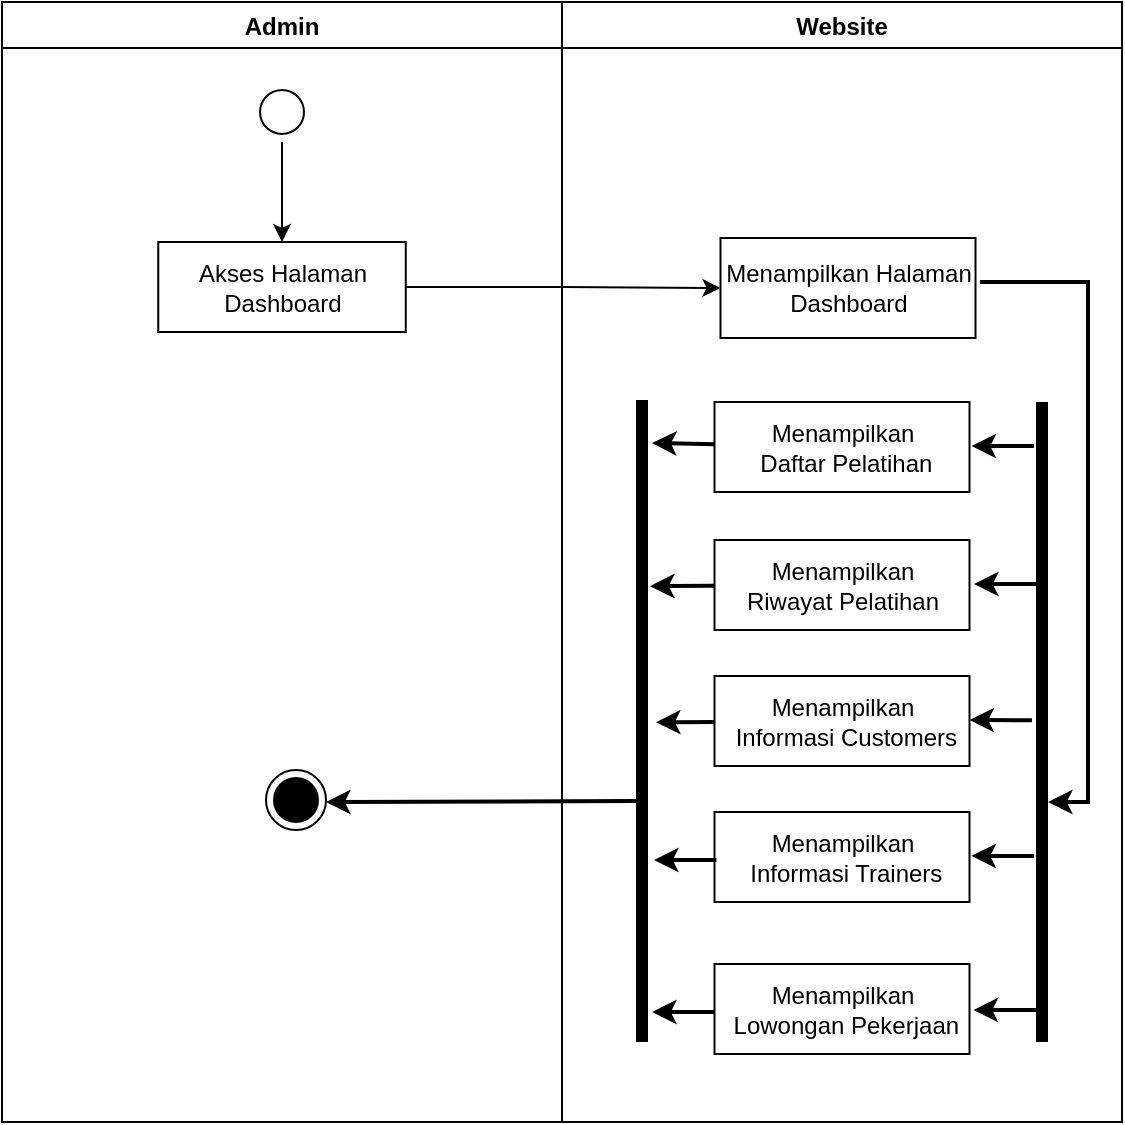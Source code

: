 <mxfile version="20.2.3" type="device"><diagram id="YwkzYxS_7js7aMM_Z7SM" name="Page-1"><mxGraphModel dx="868" dy="450" grid="1" gridSize="10" guides="1" tooltips="1" connect="1" arrows="1" fold="1" page="1" pageScale="1" pageWidth="827" pageHeight="1169" math="0" shadow="0"><root><mxCell id="0"/><mxCell id="1" parent="0"/><mxCell id="O74PDrcQ0DTa0CS6_a8R-1" value="Website" style="swimlane;fillColor=none;" parent="1" vertex="1"><mxGeometry x="440" y="160" width="280" height="560" as="geometry"/></mxCell><mxCell id="O74PDrcQ0DTa0CS6_a8R-2" style="edgeStyle=none;rounded=0;orthogonalLoop=1;jettySize=auto;html=1;strokeWidth=2;" parent="O74PDrcQ0DTa0CS6_a8R-1" edge="1"><mxGeometry relative="1" as="geometry"><mxPoint x="209" y="140" as="sourcePoint"/><mxPoint x="243" y="400" as="targetPoint"/><Array as="points"><mxPoint x="263" y="140"/><mxPoint x="263" y="400"/></Array></mxGeometry></mxCell><mxCell id="O74PDrcQ0DTa0CS6_a8R-3" value="Menampilkan Halaman&lt;br&gt;Dashboard" style="html=1;strokeColor=#000000;fillColor=default;" parent="O74PDrcQ0DTa0CS6_a8R-1" vertex="1"><mxGeometry x="79.25" y="118" width="127.5" height="50" as="geometry"/></mxCell><mxCell id="O74PDrcQ0DTa0CS6_a8R-4" style="edgeStyle=none;rounded=0;orthogonalLoop=1;jettySize=auto;html=1;entryX=0.067;entryY=0.248;entryDx=0;entryDy=0;entryPerimeter=0;strokeWidth=2;" parent="O74PDrcQ0DTa0CS6_a8R-1" source="O74PDrcQ0DTa0CS6_a8R-5" target="O74PDrcQ0DTa0CS6_a8R-12" edge="1"><mxGeometry relative="1" as="geometry"/></mxCell><mxCell id="O74PDrcQ0DTa0CS6_a8R-5" value="Menampilkan &lt;br&gt;&amp;nbsp;Daftar Pelatihan" style="html=1;strokeColor=#000000;fillColor=default;" parent="O74PDrcQ0DTa0CS6_a8R-1" vertex="1"><mxGeometry x="76.25" y="200" width="127.5" height="45" as="geometry"/></mxCell><mxCell id="O74PDrcQ0DTa0CS6_a8R-6" style="edgeStyle=none;rounded=0;orthogonalLoop=1;jettySize=auto;html=1;entryX=0.29;entryY=0.3;entryDx=0;entryDy=0;entryPerimeter=0;strokeWidth=2;" parent="O74PDrcQ0DTa0CS6_a8R-1" source="O74PDrcQ0DTa0CS6_a8R-7" target="O74PDrcQ0DTa0CS6_a8R-12" edge="1"><mxGeometry relative="1" as="geometry"/></mxCell><mxCell id="O74PDrcQ0DTa0CS6_a8R-7" value="Menampilkan&lt;br&gt;Riwayat Pelatihan" style="html=1;strokeColor=#000000;fillColor=default;" parent="O74PDrcQ0DTa0CS6_a8R-1" vertex="1"><mxGeometry x="76.25" y="269" width="127.5" height="45" as="geometry"/></mxCell><mxCell id="O74PDrcQ0DTa0CS6_a8R-8" style="edgeStyle=none;rounded=0;orthogonalLoop=1;jettySize=auto;html=1;entryX=0.502;entryY=0.15;entryDx=0;entryDy=0;entryPerimeter=0;strokeWidth=2;" parent="O74PDrcQ0DTa0CS6_a8R-1" source="O74PDrcQ0DTa0CS6_a8R-9" target="O74PDrcQ0DTa0CS6_a8R-12" edge="1"><mxGeometry relative="1" as="geometry"/></mxCell><mxCell id="O74PDrcQ0DTa0CS6_a8R-9" value="Menampilkan &lt;br&gt;&amp;nbsp;Informasi Customers" style="html=1;strokeColor=#000000;fillColor=default;" parent="O74PDrcQ0DTa0CS6_a8R-1" vertex="1"><mxGeometry x="76.25" y="337" width="127.5" height="45" as="geometry"/></mxCell><mxCell id="O74PDrcQ0DTa0CS6_a8R-10" value="Menampilkan &lt;br&gt;&amp;nbsp;Informasi Trainers" style="html=1;strokeColor=#000000;fillColor=default;" parent="O74PDrcQ0DTa0CS6_a8R-1" vertex="1"><mxGeometry x="76.25" y="405" width="127.5" height="45" as="geometry"/></mxCell><mxCell id="O74PDrcQ0DTa0CS6_a8R-11" value="" style="line;strokeWidth=6;html=1;labelBackgroundColor=#FFFFFF;direction=south;" parent="O74PDrcQ0DTa0CS6_a8R-1" vertex="1"><mxGeometry x="230" y="200" width="20" height="320" as="geometry"/></mxCell><mxCell id="O74PDrcQ0DTa0CS6_a8R-12" value="" style="line;strokeWidth=6;html=1;labelBackgroundColor=#FFFFFF;direction=south;" parent="O74PDrcQ0DTa0CS6_a8R-1" vertex="1"><mxGeometry x="30" y="199" width="20" height="321" as="geometry"/></mxCell><mxCell id="O74PDrcQ0DTa0CS6_a8R-13" style="edgeStyle=none;rounded=0;orthogonalLoop=1;jettySize=auto;html=1;entryX=0.4;entryY=0.248;entryDx=0;entryDy=0;entryPerimeter=0;strokeWidth=2;" parent="O74PDrcQ0DTa0CS6_a8R-1" edge="1"><mxGeometry relative="1" as="geometry"><mxPoint x="77.21" y="429.053" as="sourcePoint"/><mxPoint x="46.0" y="429.02" as="targetPoint"/></mxGeometry></mxCell><mxCell id="O74PDrcQ0DTa0CS6_a8R-14" style="edgeStyle=none;rounded=0;orthogonalLoop=1;jettySize=auto;html=1;entryX=0.4;entryY=0.248;entryDx=0;entryDy=0;entryPerimeter=0;strokeWidth=2;" parent="O74PDrcQ0DTa0CS6_a8R-1" edge="1"><mxGeometry relative="1" as="geometry"><mxPoint x="76.25" y="505.033" as="sourcePoint"/><mxPoint x="45.04" y="505.0" as="targetPoint"/></mxGeometry></mxCell><mxCell id="O74PDrcQ0DTa0CS6_a8R-16" style="edgeStyle=none;rounded=0;orthogonalLoop=1;jettySize=auto;html=1;entryX=0.4;entryY=0.248;entryDx=0;entryDy=0;entryPerimeter=0;strokeWidth=2;" parent="O74PDrcQ0DTa0CS6_a8R-1" edge="1"><mxGeometry relative="1" as="geometry"><mxPoint x="236" y="222.053" as="sourcePoint"/><mxPoint x="204.79" y="222.02" as="targetPoint"/></mxGeometry></mxCell><mxCell id="O74PDrcQ0DTa0CS6_a8R-17" style="edgeStyle=none;rounded=0;orthogonalLoop=1;jettySize=auto;html=1;entryX=0.4;entryY=0.248;entryDx=0;entryDy=0;entryPerimeter=0;strokeWidth=2;" parent="O74PDrcQ0DTa0CS6_a8R-1" edge="1"><mxGeometry relative="1" as="geometry"><mxPoint x="237.21" y="291.053" as="sourcePoint"/><mxPoint x="206" y="291.02" as="targetPoint"/></mxGeometry></mxCell><mxCell id="O74PDrcQ0DTa0CS6_a8R-19" style="edgeStyle=none;rounded=0;orthogonalLoop=1;jettySize=auto;html=1;entryX=0.4;entryY=0.248;entryDx=0;entryDy=0;entryPerimeter=0;strokeWidth=2;" parent="O74PDrcQ0DTa0CS6_a8R-1" edge="1"><mxGeometry relative="1" as="geometry"><mxPoint x="236.96" y="504.033" as="sourcePoint"/><mxPoint x="205.75" y="504.0" as="targetPoint"/></mxGeometry></mxCell><mxCell id="O74PDrcQ0DTa0CS6_a8R-20" style="edgeStyle=none;rounded=0;orthogonalLoop=1;jettySize=auto;html=1;entryX=0.4;entryY=0.248;entryDx=0;entryDy=0;entryPerimeter=0;strokeWidth=2;" parent="O74PDrcQ0DTa0CS6_a8R-1" edge="1"><mxGeometry relative="1" as="geometry"><mxPoint x="234.96" y="359.083" as="sourcePoint"/><mxPoint x="203.75" y="359.05" as="targetPoint"/></mxGeometry></mxCell><mxCell id="O74PDrcQ0DTa0CS6_a8R-21" style="edgeStyle=none;rounded=0;orthogonalLoop=1;jettySize=auto;html=1;entryX=0.4;entryY=0.248;entryDx=0;entryDy=0;entryPerimeter=0;strokeWidth=2;" parent="O74PDrcQ0DTa0CS6_a8R-1" edge="1"><mxGeometry relative="1" as="geometry"><mxPoint x="235.96" y="426.973" as="sourcePoint"/><mxPoint x="204.75" y="426.94" as="targetPoint"/></mxGeometry></mxCell><mxCell id="O74PDrcQ0DTa0CS6_a8R-22" value="Admin" style="swimlane;fillColor=none;startSize=23;" parent="1" vertex="1"><mxGeometry x="160" y="160" width="280" height="560" as="geometry"/></mxCell><mxCell id="O74PDrcQ0DTa0CS6_a8R-23" style="edgeStyle=orthogonalEdgeStyle;rounded=0;orthogonalLoop=1;jettySize=auto;html=1;" parent="O74PDrcQ0DTa0CS6_a8R-22" source="O74PDrcQ0DTa0CS6_a8R-24" target="O74PDrcQ0DTa0CS6_a8R-25" edge="1"><mxGeometry relative="1" as="geometry"/></mxCell><mxCell id="O74PDrcQ0DTa0CS6_a8R-24" value="" style="ellipse;html=1;shape=startState;fillColor=default;strokeColor=#000000;" parent="O74PDrcQ0DTa0CS6_a8R-22" vertex="1"><mxGeometry x="125" y="40" width="30" height="30" as="geometry"/></mxCell><mxCell id="O74PDrcQ0DTa0CS6_a8R-25" value="Akses Halaman&lt;br&gt;Dashboard" style="html=1;strokeColor=#000000;fillColor=default;" parent="O74PDrcQ0DTa0CS6_a8R-22" vertex="1"><mxGeometry x="78.13" y="120" width="123.75" height="45" as="geometry"/></mxCell><mxCell id="O74PDrcQ0DTa0CS6_a8R-26" value="" style="ellipse;html=1;shape=endState;fillColor=#000000;strokeColor=#000000;" parent="O74PDrcQ0DTa0CS6_a8R-22" vertex="1"><mxGeometry x="132" y="384" width="30" height="30" as="geometry"/></mxCell><mxCell id="O74PDrcQ0DTa0CS6_a8R-27" style="edgeStyle=orthogonalEdgeStyle;rounded=0;orthogonalLoop=1;jettySize=auto;html=1;entryX=0;entryY=0.5;entryDx=0;entryDy=0;" parent="1" source="O74PDrcQ0DTa0CS6_a8R-25" target="O74PDrcQ0DTa0CS6_a8R-3" edge="1"><mxGeometry relative="1" as="geometry"/></mxCell><mxCell id="O74PDrcQ0DTa0CS6_a8R-28" value="Menampilkan &lt;br&gt;&amp;nbsp;Lowongan Pekerjaan" style="html=1;strokeColor=#000000;fillColor=default;" parent="1" vertex="1"><mxGeometry x="516.25" y="641" width="127.5" height="45" as="geometry"/></mxCell><mxCell id="O74PDrcQ0DTa0CS6_a8R-30" style="edgeStyle=none;rounded=0;orthogonalLoop=1;jettySize=auto;html=1;entryX=1;entryY=0.5;entryDx=0;entryDy=0;strokeWidth=2;" parent="1" edge="1"><mxGeometry relative="1" as="geometry"><mxPoint x="477" y="559.53" as="sourcePoint"/><mxPoint x="322" y="560" as="targetPoint"/></mxGeometry></mxCell></root></mxGraphModel></diagram></mxfile>